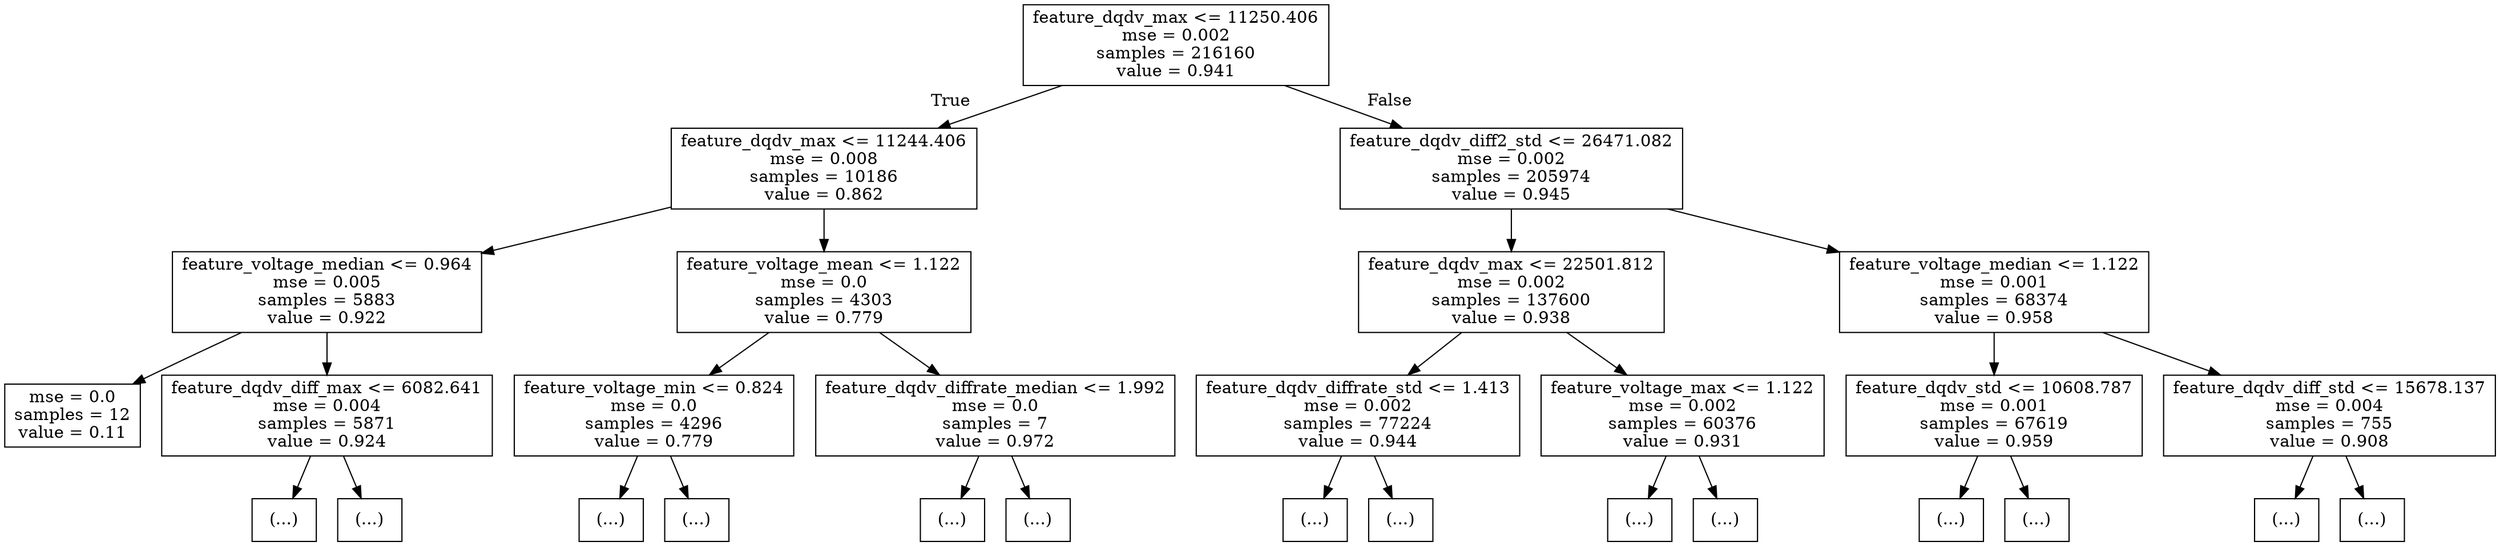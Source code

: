 digraph Tree {
node [shape=box] ;
0 [label="feature_dqdv_max <= 11250.406\nmse = 0.002\nsamples = 216160\nvalue = 0.941"] ;
1 [label="feature_dqdv_max <= 11244.406\nmse = 0.008\nsamples = 10186\nvalue = 0.862"] ;
0 -> 1 [labeldistance=2.5, labelangle=45, headlabel="True"] ;
2 [label="feature_voltage_median <= 0.964\nmse = 0.005\nsamples = 5883\nvalue = 0.922"] ;
1 -> 2 ;
3 [label="mse = 0.0\nsamples = 12\nvalue = 0.11"] ;
2 -> 3 ;
4 [label="feature_dqdv_diff_max <= 6082.641\nmse = 0.004\nsamples = 5871\nvalue = 0.924"] ;
2 -> 4 ;
5 [label="(...)"] ;
4 -> 5 ;
870 [label="(...)"] ;
4 -> 870 ;
7649 [label="feature_voltage_mean <= 1.122\nmse = 0.0\nsamples = 4303\nvalue = 0.779"] ;
1 -> 7649 ;
7650 [label="feature_voltage_min <= 0.824\nmse = 0.0\nsamples = 4296\nvalue = 0.779"] ;
7649 -> 7650 ;
7651 [label="(...)"] ;
7650 -> 7651 ;
7692 [label="(...)"] ;
7650 -> 7692 ;
9199 [label="feature_dqdv_diffrate_median <= 1.992\nmse = 0.0\nsamples = 7\nvalue = 0.972"] ;
7649 -> 9199 ;
9200 [label="(...)"] ;
9199 -> 9200 ;
9207 [label="(...)"] ;
9199 -> 9207 ;
9212 [label="feature_dqdv_diff2_std <= 26471.082\nmse = 0.002\nsamples = 205974\nvalue = 0.945"] ;
0 -> 9212 [labeldistance=2.5, labelangle=-45, headlabel="False"] ;
9213 [label="feature_dqdv_max <= 22501.812\nmse = 0.002\nsamples = 137600\nvalue = 0.938"] ;
9212 -> 9213 ;
9214 [label="feature_dqdv_diffrate_std <= 1.413\nmse = 0.002\nsamples = 77224\nvalue = 0.944"] ;
9213 -> 9214 ;
9215 [label="(...)"] ;
9214 -> 9215 ;
76222 [label="(...)"] ;
9214 -> 76222 ;
83023 [label="feature_voltage_max <= 1.122\nmse = 0.002\nsamples = 60376\nvalue = 0.931"] ;
9213 -> 83023 ;
83024 [label="(...)"] ;
83023 -> 83024 ;
134263 [label="(...)"] ;
83023 -> 134263 ;
135072 [label="feature_voltage_median <= 1.122\nmse = 0.001\nsamples = 68374\nvalue = 0.958"] ;
9212 -> 135072 ;
135073 [label="feature_dqdv_std <= 10608.787\nmse = 0.001\nsamples = 67619\nvalue = 0.959"] ;
135072 -> 135073 ;
135074 [label="(...)"] ;
135073 -> 135074 ;
170131 [label="(...)"] ;
135073 -> 170131 ;
205000 [label="feature_dqdv_diff_std <= 15678.137\nmse = 0.004\nsamples = 755\nvalue = 0.908"] ;
135072 -> 205000 ;
205001 [label="(...)"] ;
205000 -> 205001 ;
205620 [label="(...)"] ;
205000 -> 205620 ;
}